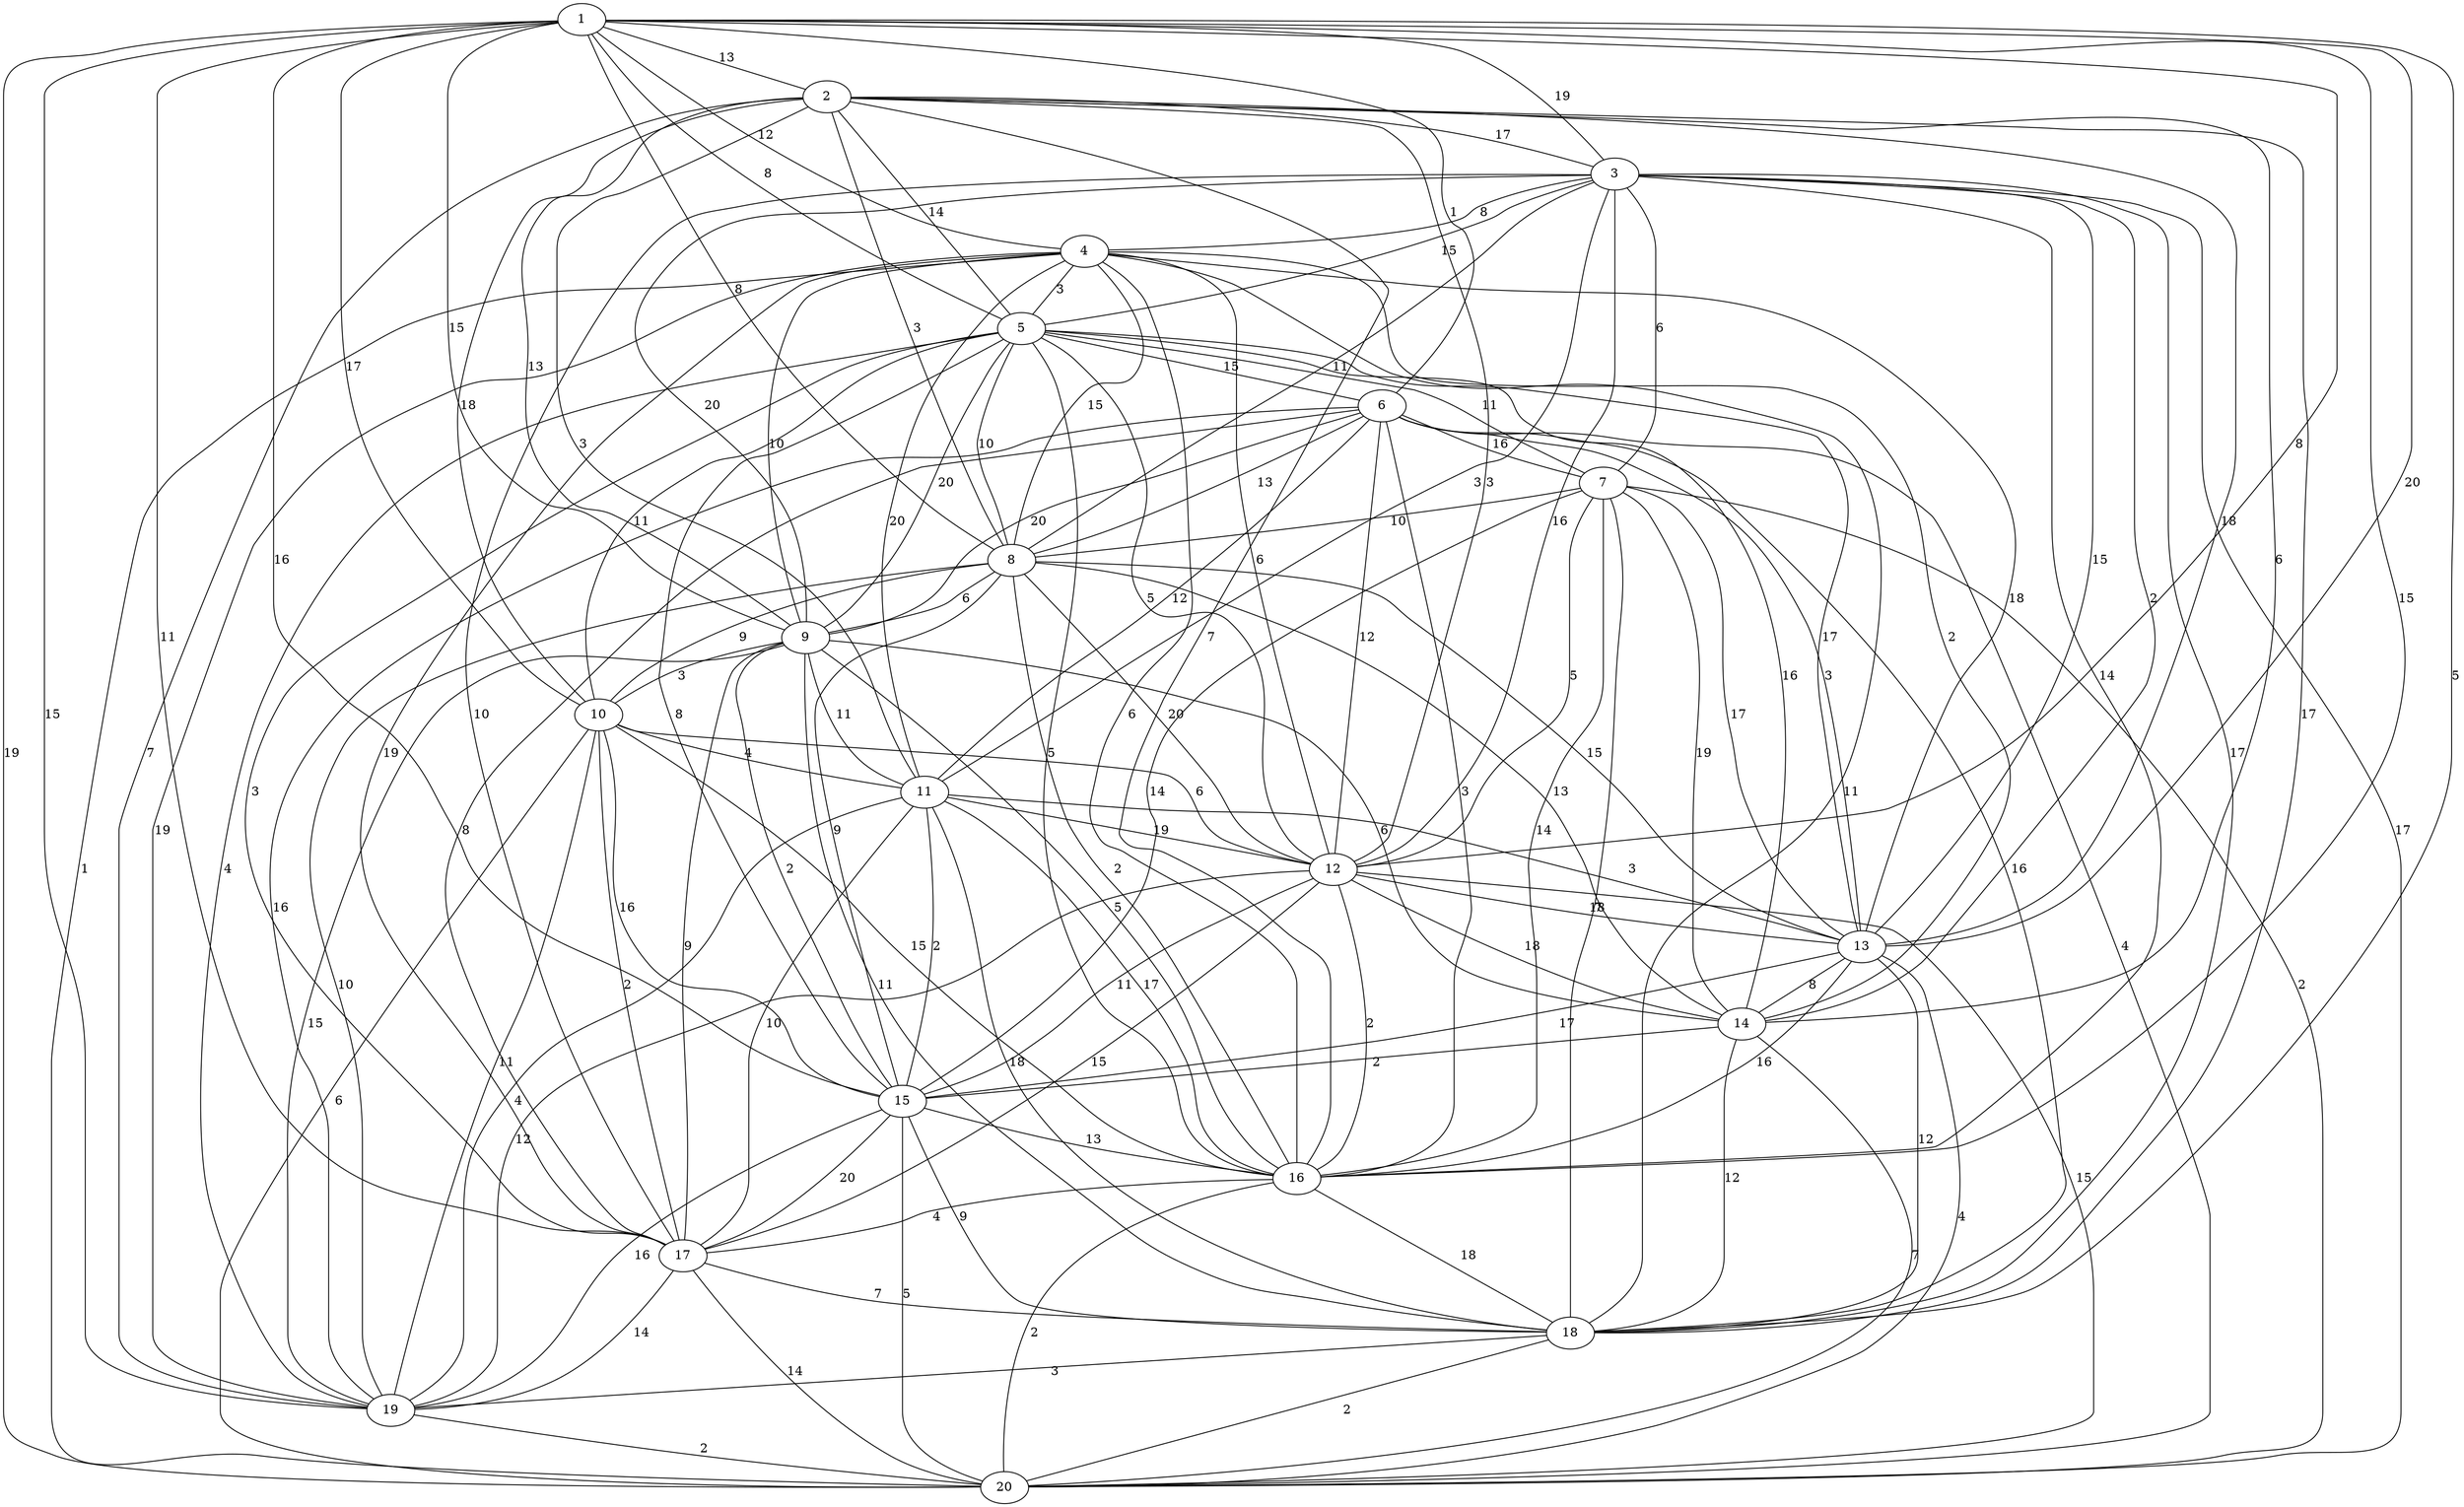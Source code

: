 graph G {
 1 -- 20 [label="19"];
 1 -- 19 [label="15"];
 1 -- 18 [label="5"];
 1 -- 17 [label="11"];
 1 -- 9 [label="15"];
 1 -- 6 [label="1"];
 1 -- 5 [label="8"];
 1 -- 10 [label="17"];
 1 -- 3 [label="19"];
 1 -- 12 [label="8"];
 1 -- 16 [label="15"];
 1 -- 8 [label="8"];
 1 -- 15 [label="16"];
 1 -- 4 [label="12"];
 1 -- 13 [label="20"];
 1 -- 2 [label="13"];
 2 -- 19 [label="7"];
 2 -- 18 [label="17"];
 2 -- 16 [label="7"];
 2 -- 14 [label="6"];
 2 -- 11 [label="3"];
 2 -- 9 [label="13"];
 2 -- 8 [label="3"];
 2 -- 5 [label="14"];
 2 -- 10 [label="18"];
 2 -- 13 [label="18"];
 2 -- 12 [label="3"];
 2 -- 3 [label="17"];
 3 -- 17 [label="10"];
 3 -- 16 [label="14"];
 3 -- 14 [label="2"];
 3 -- 12 [label="16"];
 3 -- 8 [label="11"];
 3 -- 7 [label="6"];
 3 -- 9 [label="20"];
 3 -- 18 [label="17"];
 3 -- 5 [label="15"];
 3 -- 13 [label="15"];
 3 -- 11 [label="3"];
 3 -- 20 [label="17"];
 3 -- 4 [label="8"];
 4 -- 20 [label="1"];
 4 -- 19 [label="19"];
 4 -- 18 [label="11"];
 4 -- 13 [label="18"];
 4 -- 8 [label="15"];
 4 -- 11 [label="20"];
 4 -- 9 [label="10"];
 4 -- 12 [label="6"];
 4 -- 17 [label="19"];
 4 -- 16 [label="6"];
 4 -- 14 [label="2"];
 4 -- 5 [label="3"];
 5 -- 8 [label="10"];
 5 -- 7 [label="11"];
 5 -- 15 [label="8"];
 5 -- 14 [label="16"];
 5 -- 12 [label="5"];
 5 -- 10 [label="11"];
 5 -- 16 [label="5"];
 5 -- 13 [label="17"];
 5 -- 9 [label="20"];
 5 -- 19 [label="4"];
 5 -- 17 [label="3"];
 5 -- 6 [label="15"];
 6 -- 12 [label="12"];
 6 -- 11 [label="12"];
 6 -- 9 [label="20"];
 6 -- 8 [label="13"];
 6 -- 13 [label="3"];
 6 -- 19 [label="16"];
 6 -- 18 [label="16"];
 6 -- 16 [label="3"];
 6 -- 17 [label="8"];
 6 -- 20 [label="4"];
 6 -- 7 [label="16"];
 7 -- 18 [label="7"];
 7 -- 16 [label="14"];
 7 -- 12 [label="5"];
 7 -- 13 [label="17"];
 7 -- 14 [label="19"];
 7 -- 20 [label="2"];
 7 -- 15 [label="14"];
 7 -- 8 [label="10"];
 8 -- 12 [label="20"];
 8 -- 19 [label="10"];
 8 -- 14 [label="13"];
 8 -- 10 [label="9"];
 8 -- 13 [label="15"];
 8 -- 15 [label="9"];
 8 -- 16 [label="2"];
 8 -- 9 [label="6"];
 9 -- 17 [label="9"];
 9 -- 15 [label="2"];
 9 -- 14 [label="6"];
 9 -- 11 [label="11"];
 9 -- 18 [label="11"];
 9 -- 19 [label="15"];
 9 -- 16 [label="5"];
 9 -- 10 [label="3"];
 10 -- 19 [label="11"];
 10 -- 16 [label="15"];
 10 -- 15 [label="16"];
 10 -- 12 [label="6"];
 10 -- 17 [label="2"];
 10 -- 20 [label="6"];
 10 -- 11 [label="4"];
 11 -- 19 [label="4"];
 11 -- 15 [label="2"];
 11 -- 13 [label="3"];
 11 -- 17 [label="10"];
 11 -- 18 [label="18"];
 11 -- 16 [label="17"];
 11 -- 12 [label="19"];
 12 -- 17 [label="15"];
 12 -- 16 [label="2"];
 12 -- 20 [label="15"];
 12 -- 19 [label="12"];
 12 -- 15 [label="11"];
 12 -- 14 [label="18"];
 12 -- 13 [label="18"];
 13 -- 16 [label="16"];
 13 -- 15 [label="17"];
 13 -- 20 [label="4"];
 13 -- 18 [label="12"];
 13 -- 14 [label="8"];
 14 -- 20 [label="7"];
 14 -- 18 [label="12"];
 14 -- 15 [label="2"];
 15 -- 20 [label="5"];
 15 -- 17 [label="20"];
 15 -- 19 [label="16"];
 15 -- 18 [label="9"];
 15 -- 16 [label="13"];
 16 -- 20 [label="2"];
 16 -- 18 [label="18"];
 16 -- 17 [label="4"];
 17 -- 20 [label="14"];
 17 -- 19 [label="14"];
 17 -- 18 [label="7"];
 18 -- 20 [label="2"];
 18 -- 19 [label="3"];
 19 -- 20 [label="2"];
}
